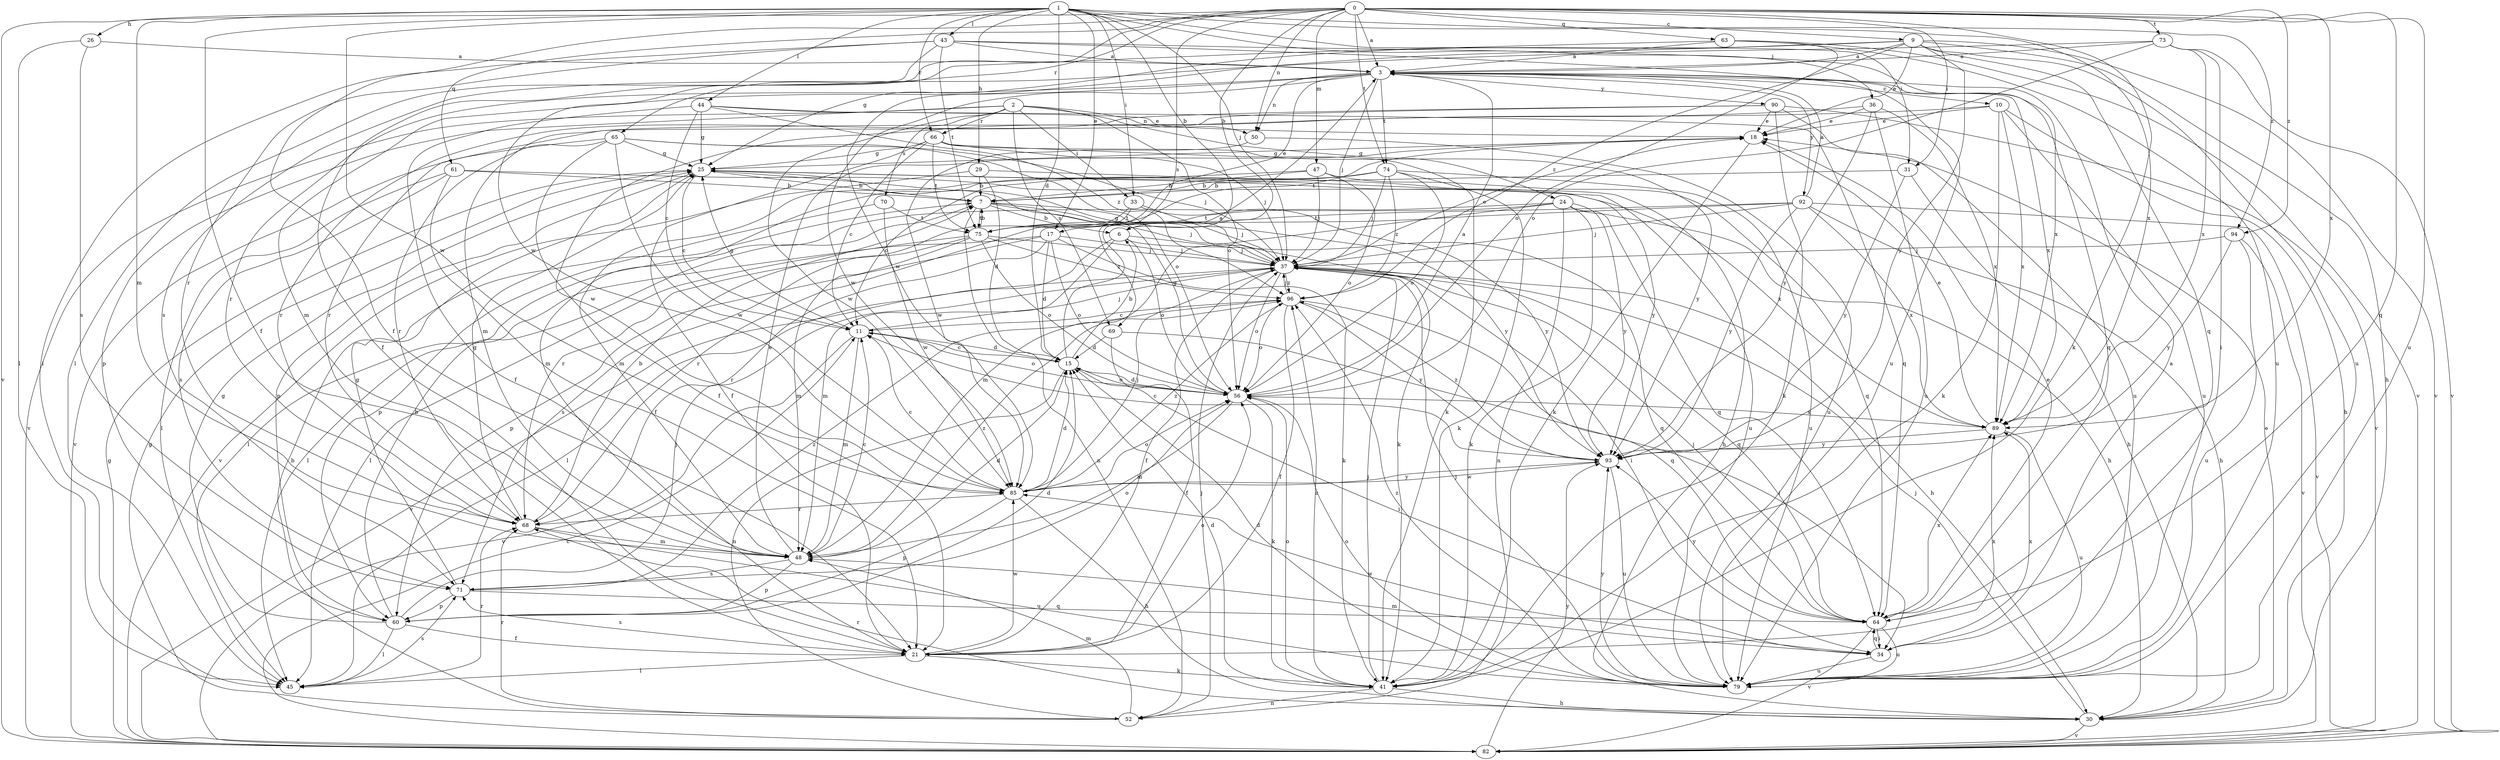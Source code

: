 strict digraph  {
0;
1;
2;
3;
6;
7;
9;
10;
11;
15;
17;
18;
21;
24;
25;
26;
29;
30;
31;
33;
34;
36;
37;
41;
43;
44;
45;
47;
48;
50;
52;
56;
60;
61;
63;
64;
65;
66;
68;
69;
70;
71;
73;
74;
75;
79;
82;
85;
89;
90;
92;
93;
94;
96;
0 -> 3  [label=a];
0 -> 6  [label=b];
0 -> 9  [label=c];
0 -> 21  [label=f];
0 -> 31  [label=i];
0 -> 41  [label=k];
0 -> 47  [label=m];
0 -> 50  [label=n];
0 -> 61  [label=q];
0 -> 63  [label=q];
0 -> 64  [label=q];
0 -> 65  [label=r];
0 -> 69  [label=s];
0 -> 73  [label=t];
0 -> 74  [label=t];
0 -> 79  [label=u];
0 -> 82  [label=v];
0 -> 85  [label=w];
0 -> 89  [label=x];
0 -> 94  [label=z];
1 -> 6  [label=b];
1 -> 15  [label=d];
1 -> 17  [label=e];
1 -> 21  [label=f];
1 -> 26  [label=h];
1 -> 29  [label=h];
1 -> 31  [label=i];
1 -> 33  [label=i];
1 -> 36  [label=j];
1 -> 37  [label=j];
1 -> 43  [label=l];
1 -> 44  [label=l];
1 -> 48  [label=m];
1 -> 66  [label=r];
1 -> 85  [label=w];
1 -> 89  [label=x];
1 -> 94  [label=z];
2 -> 24  [label=g];
2 -> 33  [label=i];
2 -> 50  [label=n];
2 -> 56  [label=o];
2 -> 60  [label=p];
2 -> 66  [label=r];
2 -> 69  [label=s];
2 -> 70  [label=s];
2 -> 82  [label=v];
2 -> 85  [label=w];
3 -> 10  [label=c];
3 -> 17  [label=e];
3 -> 37  [label=j];
3 -> 48  [label=m];
3 -> 50  [label=n];
3 -> 64  [label=q];
3 -> 68  [label=r];
3 -> 74  [label=t];
3 -> 85  [label=w];
3 -> 89  [label=x];
3 -> 90  [label=y];
3 -> 92  [label=y];
6 -> 37  [label=j];
6 -> 45  [label=l];
6 -> 48  [label=m];
6 -> 56  [label=o];
6 -> 64  [label=q];
7 -> 6  [label=b];
7 -> 37  [label=j];
7 -> 41  [label=k];
7 -> 52  [label=n];
7 -> 75  [label=t];
7 -> 93  [label=y];
9 -> 3  [label=a];
9 -> 18  [label=e];
9 -> 25  [label=g];
9 -> 30  [label=h];
9 -> 64  [label=q];
9 -> 79  [label=u];
9 -> 82  [label=v];
9 -> 85  [label=w];
9 -> 93  [label=y];
9 -> 96  [label=z];
10 -> 18  [label=e];
10 -> 30  [label=h];
10 -> 41  [label=k];
10 -> 68  [label=r];
10 -> 79  [label=u];
10 -> 89  [label=x];
11 -> 15  [label=d];
11 -> 25  [label=g];
11 -> 37  [label=j];
11 -> 48  [label=m];
11 -> 56  [label=o];
11 -> 82  [label=v];
15 -> 3  [label=a];
15 -> 6  [label=b];
15 -> 11  [label=c];
15 -> 34  [label=i];
15 -> 52  [label=n];
15 -> 56  [label=o];
17 -> 15  [label=d];
17 -> 37  [label=j];
17 -> 41  [label=k];
17 -> 45  [label=l];
17 -> 56  [label=o];
17 -> 60  [label=p];
17 -> 68  [label=r];
18 -> 25  [label=g];
18 -> 41  [label=k];
18 -> 75  [label=t];
21 -> 41  [label=k];
21 -> 45  [label=l];
21 -> 56  [label=o];
21 -> 71  [label=s];
21 -> 85  [label=w];
21 -> 89  [label=x];
24 -> 30  [label=h];
24 -> 41  [label=k];
24 -> 45  [label=l];
24 -> 48  [label=m];
24 -> 52  [label=n];
24 -> 64  [label=q];
24 -> 75  [label=t];
24 -> 93  [label=y];
25 -> 7  [label=b];
25 -> 11  [label=c];
25 -> 60  [label=p];
25 -> 79  [label=u];
25 -> 93  [label=y];
26 -> 3  [label=a];
26 -> 45  [label=l];
26 -> 71  [label=s];
29 -> 7  [label=b];
29 -> 15  [label=d];
29 -> 30  [label=h];
29 -> 82  [label=v];
30 -> 18  [label=e];
30 -> 37  [label=j];
30 -> 68  [label=r];
30 -> 82  [label=v];
31 -> 7  [label=b];
31 -> 30  [label=h];
31 -> 93  [label=y];
33 -> 37  [label=j];
33 -> 68  [label=r];
33 -> 75  [label=t];
33 -> 93  [label=y];
34 -> 3  [label=a];
34 -> 48  [label=m];
34 -> 64  [label=q];
34 -> 79  [label=u];
34 -> 85  [label=w];
34 -> 89  [label=x];
36 -> 18  [label=e];
36 -> 79  [label=u];
36 -> 85  [label=w];
36 -> 89  [label=x];
36 -> 93  [label=y];
37 -> 18  [label=e];
37 -> 21  [label=f];
37 -> 25  [label=g];
37 -> 30  [label=h];
37 -> 34  [label=i];
37 -> 56  [label=o];
37 -> 64  [label=q];
37 -> 82  [label=v];
37 -> 96  [label=z];
41 -> 15  [label=d];
41 -> 30  [label=h];
41 -> 37  [label=j];
41 -> 52  [label=n];
41 -> 56  [label=o];
41 -> 96  [label=z];
43 -> 3  [label=a];
43 -> 21  [label=f];
43 -> 45  [label=l];
43 -> 68  [label=r];
43 -> 75  [label=t];
43 -> 79  [label=u];
43 -> 89  [label=x];
44 -> 11  [label=c];
44 -> 18  [label=e];
44 -> 21  [label=f];
44 -> 25  [label=g];
44 -> 64  [label=q];
44 -> 96  [label=z];
45 -> 68  [label=r];
45 -> 71  [label=s];
47 -> 7  [label=b];
47 -> 37  [label=j];
47 -> 48  [label=m];
47 -> 56  [label=o];
47 -> 64  [label=q];
48 -> 11  [label=c];
48 -> 15  [label=d];
48 -> 18  [label=e];
48 -> 60  [label=p];
48 -> 71  [label=s];
48 -> 96  [label=z];
50 -> 79  [label=u];
50 -> 85  [label=w];
52 -> 7  [label=b];
52 -> 25  [label=g];
52 -> 37  [label=j];
52 -> 48  [label=m];
52 -> 68  [label=r];
56 -> 3  [label=a];
56 -> 15  [label=d];
56 -> 25  [label=g];
56 -> 41  [label=k];
56 -> 48  [label=m];
56 -> 89  [label=x];
60 -> 7  [label=b];
60 -> 15  [label=d];
60 -> 21  [label=f];
60 -> 25  [label=g];
60 -> 37  [label=j];
60 -> 45  [label=l];
61 -> 7  [label=b];
61 -> 21  [label=f];
61 -> 45  [label=l];
61 -> 71  [label=s];
61 -> 89  [label=x];
63 -> 3  [label=a];
63 -> 45  [label=l];
63 -> 56  [label=o];
63 -> 79  [label=u];
63 -> 82  [label=v];
64 -> 18  [label=e];
64 -> 34  [label=i];
64 -> 37  [label=j];
64 -> 79  [label=u];
64 -> 82  [label=v];
64 -> 89  [label=x];
64 -> 93  [label=y];
65 -> 21  [label=f];
65 -> 25  [label=g];
65 -> 37  [label=j];
65 -> 56  [label=o];
65 -> 68  [label=r];
65 -> 82  [label=v];
65 -> 85  [label=w];
66 -> 11  [label=c];
66 -> 21  [label=f];
66 -> 25  [label=g];
66 -> 37  [label=j];
66 -> 41  [label=k];
66 -> 75  [label=t];
66 -> 93  [label=y];
68 -> 7  [label=b];
68 -> 25  [label=g];
68 -> 48  [label=m];
68 -> 79  [label=u];
69 -> 15  [label=d];
69 -> 21  [label=f];
69 -> 34  [label=i];
70 -> 60  [label=p];
70 -> 75  [label=t];
70 -> 85  [label=w];
71 -> 25  [label=g];
71 -> 56  [label=o];
71 -> 60  [label=p];
71 -> 64  [label=q];
71 -> 96  [label=z];
73 -> 3  [label=a];
73 -> 34  [label=i];
73 -> 56  [label=o];
73 -> 71  [label=s];
73 -> 82  [label=v];
73 -> 89  [label=x];
74 -> 7  [label=b];
74 -> 11  [label=c];
74 -> 37  [label=j];
74 -> 41  [label=k];
74 -> 48  [label=m];
74 -> 56  [label=o];
74 -> 79  [label=u];
74 -> 96  [label=z];
75 -> 7  [label=b];
75 -> 37  [label=j];
75 -> 45  [label=l];
75 -> 48  [label=m];
75 -> 56  [label=o];
75 -> 71  [label=s];
75 -> 96  [label=z];
79 -> 15  [label=d];
79 -> 37  [label=j];
79 -> 56  [label=o];
79 -> 93  [label=y];
79 -> 96  [label=z];
82 -> 11  [label=c];
82 -> 25  [label=g];
82 -> 93  [label=y];
85 -> 11  [label=c];
85 -> 15  [label=d];
85 -> 30  [label=h];
85 -> 37  [label=j];
85 -> 56  [label=o];
85 -> 60  [label=p];
85 -> 68  [label=r];
85 -> 93  [label=y];
85 -> 96  [label=z];
89 -> 18  [label=e];
89 -> 79  [label=u];
89 -> 93  [label=y];
90 -> 18  [label=e];
90 -> 41  [label=k];
90 -> 48  [label=m];
90 -> 68  [label=r];
90 -> 79  [label=u];
90 -> 82  [label=v];
92 -> 3  [label=a];
92 -> 30  [label=h];
92 -> 37  [label=j];
92 -> 68  [label=r];
92 -> 75  [label=t];
92 -> 82  [label=v];
92 -> 89  [label=x];
92 -> 93  [label=y];
93 -> 11  [label=c];
93 -> 79  [label=u];
93 -> 85  [label=w];
93 -> 96  [label=z];
94 -> 37  [label=j];
94 -> 79  [label=u];
94 -> 82  [label=v];
94 -> 93  [label=y];
96 -> 11  [label=c];
96 -> 21  [label=f];
96 -> 37  [label=j];
96 -> 56  [label=o];
96 -> 64  [label=q];
96 -> 93  [label=y];
}
